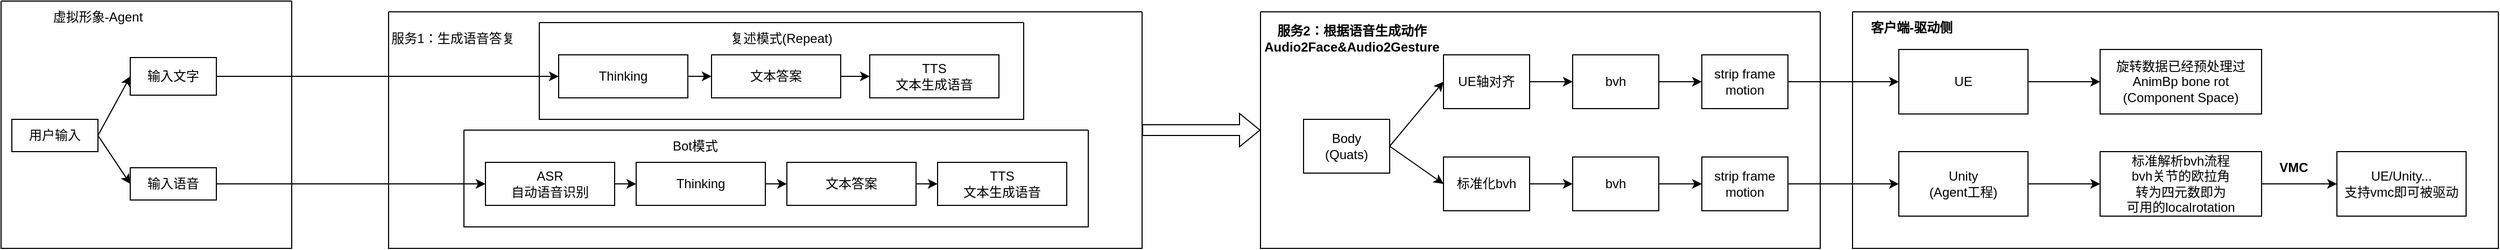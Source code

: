 <mxfile version="23.0.2" type="github">
  <diagram name="第 1 页" id="l-pE-jZl2FhNRzLXK9Ny">
    <mxGraphModel dx="2710" dy="1740" grid="1" gridSize="10" guides="1" tooltips="1" connect="1" arrows="1" fold="1" page="1" pageScale="1" pageWidth="827" pageHeight="1169" math="0" shadow="0">
      <root>
        <mxCell id="0" />
        <mxCell id="1" parent="0" />
        <mxCell id="SOFfAEYoUV6gIpj9PbRY-2" value="" style="swimlane;startSize=0;" parent="1" vertex="1">
          <mxGeometry x="90" y="320" width="520" height="220" as="geometry" />
        </mxCell>
        <mxCell id="SOFfAEYoUV6gIpj9PbRY-1" value="Body&lt;br&gt;(Quats)" style="rounded=0;whiteSpace=wrap;html=1;" parent="SOFfAEYoUV6gIpj9PbRY-2" vertex="1">
          <mxGeometry x="40" y="100" width="80" height="50" as="geometry" />
        </mxCell>
        <mxCell id="SOFfAEYoUV6gIpj9PbRY-4" value="bvh" style="rounded=0;whiteSpace=wrap;html=1;" parent="SOFfAEYoUV6gIpj9PbRY-2" vertex="1">
          <mxGeometry x="290" y="40" width="80" height="50" as="geometry" />
        </mxCell>
        <mxCell id="SOFfAEYoUV6gIpj9PbRY-5" value="UE轴对齐" style="rounded=0;whiteSpace=wrap;html=1;" parent="SOFfAEYoUV6gIpj9PbRY-2" vertex="1">
          <mxGeometry x="170" y="40" width="80" height="50" as="geometry" />
        </mxCell>
        <mxCell id="SOFfAEYoUV6gIpj9PbRY-9" value="strip frame motion" style="rounded=0;whiteSpace=wrap;html=1;" parent="SOFfAEYoUV6gIpj9PbRY-2" vertex="1">
          <mxGeometry x="410" y="40" width="80" height="50" as="geometry" />
        </mxCell>
        <mxCell id="SOFfAEYoUV6gIpj9PbRY-10" value="bvh" style="rounded=0;whiteSpace=wrap;html=1;" parent="SOFfAEYoUV6gIpj9PbRY-2" vertex="1">
          <mxGeometry x="290" y="135" width="80" height="50" as="geometry" />
        </mxCell>
        <mxCell id="SOFfAEYoUV6gIpj9PbRY-11" value="strip frame motion" style="rounded=0;whiteSpace=wrap;html=1;" parent="SOFfAEYoUV6gIpj9PbRY-2" vertex="1">
          <mxGeometry x="410" y="135" width="80" height="50" as="geometry" />
        </mxCell>
        <mxCell id="SOFfAEYoUV6gIpj9PbRY-14" value="标准化bvh" style="rounded=0;whiteSpace=wrap;html=1;" parent="SOFfAEYoUV6gIpj9PbRY-2" vertex="1">
          <mxGeometry x="170" y="135" width="80" height="50" as="geometry" />
        </mxCell>
        <mxCell id="SOFfAEYoUV6gIpj9PbRY-15" value="&lt;b&gt;服务2：根据语音生成动作Audio2Face&amp;amp;Audio2Gesture&lt;/b&gt;" style="text;html=1;strokeColor=none;fillColor=none;align=center;verticalAlign=middle;whiteSpace=wrap;rounded=0;" parent="SOFfAEYoUV6gIpj9PbRY-2" vertex="1">
          <mxGeometry y="10" width="170" height="30" as="geometry" />
        </mxCell>
        <mxCell id="SOFfAEYoUV6gIpj9PbRY-25" value="" style="endArrow=classic;html=1;rounded=0;exitX=1;exitY=0.5;exitDx=0;exitDy=0;entryX=0;entryY=0.5;entryDx=0;entryDy=0;" parent="SOFfAEYoUV6gIpj9PbRY-2" source="SOFfAEYoUV6gIpj9PbRY-1" target="SOFfAEYoUV6gIpj9PbRY-5" edge="1">
          <mxGeometry width="50" height="50" relative="1" as="geometry">
            <mxPoint x="220" y="-40" as="sourcePoint" />
            <mxPoint x="270" y="-90" as="targetPoint" />
          </mxGeometry>
        </mxCell>
        <mxCell id="SOFfAEYoUV6gIpj9PbRY-26" value="" style="endArrow=classic;html=1;rounded=0;exitX=1;exitY=0.5;exitDx=0;exitDy=0;entryX=0;entryY=0.5;entryDx=0;entryDy=0;" parent="SOFfAEYoUV6gIpj9PbRY-2" source="SOFfAEYoUV6gIpj9PbRY-1" target="SOFfAEYoUV6gIpj9PbRY-14" edge="1">
          <mxGeometry width="50" height="50" relative="1" as="geometry">
            <mxPoint x="160" y="370" as="sourcePoint" />
            <mxPoint x="210" y="320" as="targetPoint" />
          </mxGeometry>
        </mxCell>
        <mxCell id="SOFfAEYoUV6gIpj9PbRY-27" value="" style="endArrow=classic;html=1;rounded=0;exitX=1;exitY=0.5;exitDx=0;exitDy=0;entryX=0;entryY=0.5;entryDx=0;entryDy=0;" parent="SOFfAEYoUV6gIpj9PbRY-2" source="SOFfAEYoUV6gIpj9PbRY-5" target="SOFfAEYoUV6gIpj9PbRY-4" edge="1">
          <mxGeometry width="50" height="50" relative="1" as="geometry">
            <mxPoint x="390" y="390" as="sourcePoint" />
            <mxPoint x="440" y="340" as="targetPoint" />
          </mxGeometry>
        </mxCell>
        <mxCell id="SOFfAEYoUV6gIpj9PbRY-28" value="" style="endArrow=classic;html=1;rounded=0;exitX=1;exitY=0.5;exitDx=0;exitDy=0;entryX=0;entryY=0.5;entryDx=0;entryDy=0;" parent="SOFfAEYoUV6gIpj9PbRY-2" source="SOFfAEYoUV6gIpj9PbRY-14" target="SOFfAEYoUV6gIpj9PbRY-10" edge="1">
          <mxGeometry width="50" height="50" relative="1" as="geometry">
            <mxPoint x="260" y="75" as="sourcePoint" />
            <mxPoint x="300" y="75" as="targetPoint" />
          </mxGeometry>
        </mxCell>
        <mxCell id="SOFfAEYoUV6gIpj9PbRY-29" value="" style="endArrow=classic;html=1;rounded=0;exitX=1;exitY=0.5;exitDx=0;exitDy=0;entryX=0;entryY=0.5;entryDx=0;entryDy=0;" parent="SOFfAEYoUV6gIpj9PbRY-2" source="SOFfAEYoUV6gIpj9PbRY-10" target="SOFfAEYoUV6gIpj9PbRY-11" edge="1">
          <mxGeometry width="50" height="50" relative="1" as="geometry">
            <mxPoint x="260" y="170" as="sourcePoint" />
            <mxPoint x="300" y="170" as="targetPoint" />
          </mxGeometry>
        </mxCell>
        <mxCell id="SOFfAEYoUV6gIpj9PbRY-30" value="" style="endArrow=classic;html=1;rounded=0;exitX=1;exitY=0.5;exitDx=0;exitDy=0;entryX=0;entryY=0.5;entryDx=0;entryDy=0;" parent="SOFfAEYoUV6gIpj9PbRY-2" source="SOFfAEYoUV6gIpj9PbRY-4" target="SOFfAEYoUV6gIpj9PbRY-9" edge="1">
          <mxGeometry width="50" height="50" relative="1" as="geometry">
            <mxPoint x="380" y="170" as="sourcePoint" />
            <mxPoint x="420" y="170" as="targetPoint" />
          </mxGeometry>
        </mxCell>
        <mxCell id="SOFfAEYoUV6gIpj9PbRY-31" value="" style="endArrow=classic;html=1;rounded=0;exitX=1;exitY=0.5;exitDx=0;exitDy=0;entryX=0;entryY=0.5;entryDx=0;entryDy=0;" parent="1" source="SOFfAEYoUV6gIpj9PbRY-9" target="SOFfAEYoUV6gIpj9PbRY-6" edge="1">
          <mxGeometry width="50" height="50" relative="1" as="geometry">
            <mxPoint x="470" y="395" as="sourcePoint" />
            <mxPoint x="510" y="395" as="targetPoint" />
          </mxGeometry>
        </mxCell>
        <mxCell id="SOFfAEYoUV6gIpj9PbRY-32" value="" style="endArrow=classic;html=1;rounded=0;exitX=1;exitY=0.5;exitDx=0;exitDy=0;entryX=0;entryY=0.5;entryDx=0;entryDy=0;" parent="1" source="SOFfAEYoUV6gIpj9PbRY-11" target="SOFfAEYoUV6gIpj9PbRY-7" edge="1">
          <mxGeometry width="50" height="50" relative="1" as="geometry">
            <mxPoint x="590" y="395" as="sourcePoint" />
            <mxPoint x="660" y="395" as="targetPoint" />
          </mxGeometry>
        </mxCell>
        <mxCell id="SOFfAEYoUV6gIpj9PbRY-33" value="" style="swimlane;startSize=0;" parent="1" vertex="1">
          <mxGeometry x="640" y="320" width="600" height="220" as="geometry" />
        </mxCell>
        <mxCell id="SOFfAEYoUV6gIpj9PbRY-6" value="UE" style="rounded=0;whiteSpace=wrap;html=1;" parent="SOFfAEYoUV6gIpj9PbRY-33" vertex="1">
          <mxGeometry x="43" y="35" width="120" height="60" as="geometry" />
        </mxCell>
        <mxCell id="SOFfAEYoUV6gIpj9PbRY-7" value="Unity&lt;br&gt;(Agent工程)" style="rounded=0;whiteSpace=wrap;html=1;" parent="SOFfAEYoUV6gIpj9PbRY-33" vertex="1">
          <mxGeometry x="43" y="130" width="120" height="60" as="geometry" />
        </mxCell>
        <mxCell id="SOFfAEYoUV6gIpj9PbRY-34" value="&lt;b&gt;客户端-驱动侧&lt;/b&gt;" style="text;html=1;strokeColor=none;fillColor=none;align=center;verticalAlign=middle;whiteSpace=wrap;rounded=0;" parent="SOFfAEYoUV6gIpj9PbRY-33" vertex="1">
          <mxGeometry x="10" width="90" height="30" as="geometry" />
        </mxCell>
        <mxCell id="SOFfAEYoUV6gIpj9PbRY-35" value="旋转数据已经预处理过&lt;br&gt;AnimBp bone rot&lt;br&gt;(Component Space)" style="rounded=0;whiteSpace=wrap;html=1;" parent="SOFfAEYoUV6gIpj9PbRY-33" vertex="1">
          <mxGeometry x="230" y="35" width="150" height="60" as="geometry" />
        </mxCell>
        <mxCell id="SOFfAEYoUV6gIpj9PbRY-36" value="标准解析bvh流程&lt;br&gt;bvh关节的欧拉角&lt;br&gt;转为四元数即为&lt;br&gt;可用的localrotation" style="rounded=0;whiteSpace=wrap;html=1;" parent="SOFfAEYoUV6gIpj9PbRY-33" vertex="1">
          <mxGeometry x="230" y="130" width="150" height="60" as="geometry" />
        </mxCell>
        <mxCell id="SOFfAEYoUV6gIpj9PbRY-37" value="" style="endArrow=classic;html=1;rounded=0;entryX=0;entryY=0.5;entryDx=0;entryDy=0;exitX=1;exitY=0.5;exitDx=0;exitDy=0;" parent="SOFfAEYoUV6gIpj9PbRY-33" source="SOFfAEYoUV6gIpj9PbRY-6" target="SOFfAEYoUV6gIpj9PbRY-35" edge="1">
          <mxGeometry width="50" height="50" relative="1" as="geometry">
            <mxPoint x="160" y="65" as="sourcePoint" />
            <mxPoint x="-130" y="75" as="targetPoint" />
          </mxGeometry>
        </mxCell>
        <mxCell id="SOFfAEYoUV6gIpj9PbRY-38" value="" style="endArrow=classic;html=1;rounded=0;entryX=0;entryY=0.5;entryDx=0;entryDy=0;exitX=1;exitY=0.5;exitDx=0;exitDy=0;" parent="SOFfAEYoUV6gIpj9PbRY-33" source="SOFfAEYoUV6gIpj9PbRY-7" target="SOFfAEYoUV6gIpj9PbRY-36" edge="1">
          <mxGeometry width="50" height="50" relative="1" as="geometry">
            <mxPoint x="173" y="75" as="sourcePoint" />
            <mxPoint x="240" y="75" as="targetPoint" />
          </mxGeometry>
        </mxCell>
        <mxCell id="SOFfAEYoUV6gIpj9PbRY-39" value="UE/Unity...&lt;br&gt;支持vmc即可被驱动" style="rounded=0;whiteSpace=wrap;html=1;" parent="SOFfAEYoUV6gIpj9PbRY-33" vertex="1">
          <mxGeometry x="450" y="130" width="120" height="60" as="geometry" />
        </mxCell>
        <mxCell id="SOFfAEYoUV6gIpj9PbRY-40" value="" style="endArrow=classic;html=1;rounded=0;entryX=0;entryY=0.5;entryDx=0;entryDy=0;exitX=1;exitY=0.5;exitDx=0;exitDy=0;" parent="SOFfAEYoUV6gIpj9PbRY-33" source="SOFfAEYoUV6gIpj9PbRY-36" target="SOFfAEYoUV6gIpj9PbRY-39" edge="1">
          <mxGeometry width="50" height="50" relative="1" as="geometry">
            <mxPoint x="390" y="164.5" as="sourcePoint" />
            <mxPoint x="457" y="164.5" as="targetPoint" />
          </mxGeometry>
        </mxCell>
        <mxCell id="SOFfAEYoUV6gIpj9PbRY-41" value="&lt;b&gt;VMC&lt;/b&gt;" style="text;html=1;strokeColor=none;fillColor=none;align=center;verticalAlign=middle;whiteSpace=wrap;rounded=0;" parent="SOFfAEYoUV6gIpj9PbRY-33" vertex="1">
          <mxGeometry x="380" y="130" width="60" height="30" as="geometry" />
        </mxCell>
        <mxCell id="_PYBqEXPpF2akzC7-0be-2" value="" style="swimlane;startSize=0;" vertex="1" parent="1">
          <mxGeometry x="-720" y="320" width="700" height="220" as="geometry" />
        </mxCell>
        <mxCell id="_PYBqEXPpF2akzC7-0be-5" value="" style="swimlane;startSize=0;" vertex="1" parent="_PYBqEXPpF2akzC7-0be-2">
          <mxGeometry x="140" y="10" width="450" height="90" as="geometry" />
        </mxCell>
        <mxCell id="_PYBqEXPpF2akzC7-0be-4" value="TTS&lt;br&gt;文本生成语音" style="rounded=0;whiteSpace=wrap;html=1;" vertex="1" parent="_PYBqEXPpF2akzC7-0be-5">
          <mxGeometry x="307" y="30" width="120" height="40" as="geometry" />
        </mxCell>
        <mxCell id="_PYBqEXPpF2akzC7-0be-3" value="复述模式(Repeat)" style="text;html=1;strokeColor=none;fillColor=none;align=center;verticalAlign=middle;whiteSpace=wrap;rounded=0;" vertex="1" parent="_PYBqEXPpF2akzC7-0be-5">
          <mxGeometry x="170" width="110" height="30" as="geometry" />
        </mxCell>
        <mxCell id="_PYBqEXPpF2akzC7-0be-19" value="Thinking" style="rounded=0;whiteSpace=wrap;html=1;" vertex="1" parent="_PYBqEXPpF2akzC7-0be-5">
          <mxGeometry x="18" y="30" width="120" height="40" as="geometry" />
        </mxCell>
        <mxCell id="_PYBqEXPpF2akzC7-0be-21" value="文本答案" style="rounded=0;whiteSpace=wrap;html=1;" vertex="1" parent="_PYBqEXPpF2akzC7-0be-5">
          <mxGeometry x="160" y="30" width="120" height="40" as="geometry" />
        </mxCell>
        <mxCell id="_PYBqEXPpF2akzC7-0be-25" value="" style="endArrow=classic;html=1;rounded=0;exitX=1;exitY=0.5;exitDx=0;exitDy=0;entryX=0;entryY=0.5;entryDx=0;entryDy=0;" edge="1" parent="_PYBqEXPpF2akzC7-0be-5" source="_PYBqEXPpF2akzC7-0be-19" target="_PYBqEXPpF2akzC7-0be-21">
          <mxGeometry width="50" height="50" relative="1" as="geometry">
            <mxPoint x="170" y="-60" as="sourcePoint" />
            <mxPoint x="220" y="-110" as="targetPoint" />
          </mxGeometry>
        </mxCell>
        <mxCell id="_PYBqEXPpF2akzC7-0be-26" value="" style="endArrow=classic;html=1;rounded=0;exitX=1;exitY=0.5;exitDx=0;exitDy=0;entryX=0;entryY=0.5;entryDx=0;entryDy=0;" edge="1" parent="_PYBqEXPpF2akzC7-0be-5" source="_PYBqEXPpF2akzC7-0be-21" target="_PYBqEXPpF2akzC7-0be-4">
          <mxGeometry width="50" height="50" relative="1" as="geometry">
            <mxPoint x="148" y="60" as="sourcePoint" />
            <mxPoint x="170" y="60" as="targetPoint" />
          </mxGeometry>
        </mxCell>
        <mxCell id="_PYBqEXPpF2akzC7-0be-6" value="" style="swimlane;startSize=0;" vertex="1" parent="_PYBqEXPpF2akzC7-0be-2">
          <mxGeometry x="70" y="110" width="580" height="90" as="geometry" />
        </mxCell>
        <mxCell id="_PYBqEXPpF2akzC7-0be-7" value="ASR&lt;br&gt;自动语音识别" style="rounded=0;whiteSpace=wrap;html=1;" vertex="1" parent="_PYBqEXPpF2akzC7-0be-6">
          <mxGeometry x="20" y="30" width="120" height="40" as="geometry" />
        </mxCell>
        <mxCell id="_PYBqEXPpF2akzC7-0be-8" value="Bot模式" style="text;html=1;strokeColor=none;fillColor=none;align=center;verticalAlign=middle;whiteSpace=wrap;rounded=0;" vertex="1" parent="_PYBqEXPpF2akzC7-0be-6">
          <mxGeometry x="160" width="110" height="30" as="geometry" />
        </mxCell>
        <mxCell id="_PYBqEXPpF2akzC7-0be-9" value="TTS&lt;br style=&quot;border-color: var(--border-color);&quot;&gt;文本生成语音" style="rounded=0;whiteSpace=wrap;html=1;" vertex="1" parent="_PYBqEXPpF2akzC7-0be-6">
          <mxGeometry x="440" y="30" width="120" height="40" as="geometry" />
        </mxCell>
        <mxCell id="_PYBqEXPpF2akzC7-0be-10" value="Thinking" style="rounded=0;whiteSpace=wrap;html=1;" vertex="1" parent="_PYBqEXPpF2akzC7-0be-6">
          <mxGeometry x="160" y="30" width="120" height="40" as="geometry" />
        </mxCell>
        <mxCell id="_PYBqEXPpF2akzC7-0be-11" value="" style="endArrow=classic;html=1;rounded=0;exitX=1;exitY=0.5;exitDx=0;exitDy=0;entryX=0;entryY=0.5;entryDx=0;entryDy=0;" edge="1" parent="_PYBqEXPpF2akzC7-0be-6" source="_PYBqEXPpF2akzC7-0be-7" target="_PYBqEXPpF2akzC7-0be-10">
          <mxGeometry width="50" height="50" relative="1" as="geometry">
            <mxPoint x="150" y="-10" as="sourcePoint" />
            <mxPoint x="200" y="-60" as="targetPoint" />
          </mxGeometry>
        </mxCell>
        <mxCell id="_PYBqEXPpF2akzC7-0be-22" value="文本答案" style="rounded=0;whiteSpace=wrap;html=1;" vertex="1" parent="_PYBqEXPpF2akzC7-0be-6">
          <mxGeometry x="300" y="30" width="120" height="40" as="geometry" />
        </mxCell>
        <mxCell id="_PYBqEXPpF2akzC7-0be-23" value="" style="endArrow=classic;html=1;rounded=0;exitX=1;exitY=0.5;exitDx=0;exitDy=0;entryX=0;entryY=0.5;entryDx=0;entryDy=0;" edge="1" parent="_PYBqEXPpF2akzC7-0be-6" source="_PYBqEXPpF2akzC7-0be-10" target="_PYBqEXPpF2akzC7-0be-22">
          <mxGeometry width="50" height="50" relative="1" as="geometry">
            <mxPoint x="340" y="210" as="sourcePoint" />
            <mxPoint x="390" y="160" as="targetPoint" />
          </mxGeometry>
        </mxCell>
        <mxCell id="_PYBqEXPpF2akzC7-0be-31" value="服务1：生成语音答复" style="text;html=1;strokeColor=none;fillColor=none;align=center;verticalAlign=middle;whiteSpace=wrap;rounded=0;" vertex="1" parent="_PYBqEXPpF2akzC7-0be-2">
          <mxGeometry y="10" width="120" height="30" as="geometry" />
        </mxCell>
        <mxCell id="_PYBqEXPpF2akzC7-0be-13" value="" style="swimlane;startSize=0;" vertex="1" parent="1">
          <mxGeometry x="-1080" y="310" width="270" height="230" as="geometry" />
        </mxCell>
        <mxCell id="_PYBqEXPpF2akzC7-0be-14" value="虚拟形象-Agent" style="text;html=1;strokeColor=none;fillColor=none;align=center;verticalAlign=middle;whiteSpace=wrap;rounded=0;" vertex="1" parent="_PYBqEXPpF2akzC7-0be-13">
          <mxGeometry x="40" width="100" height="30" as="geometry" />
        </mxCell>
        <mxCell id="_PYBqEXPpF2akzC7-0be-15" value="用户输入" style="rounded=0;whiteSpace=wrap;html=1;" vertex="1" parent="_PYBqEXPpF2akzC7-0be-13">
          <mxGeometry x="10" y="110" width="80" height="30" as="geometry" />
        </mxCell>
        <mxCell id="_PYBqEXPpF2akzC7-0be-16" value="输入文字" style="rounded=0;whiteSpace=wrap;html=1;" vertex="1" parent="_PYBqEXPpF2akzC7-0be-13">
          <mxGeometry x="120" y="52.5" width="80" height="35" as="geometry" />
        </mxCell>
        <mxCell id="_PYBqEXPpF2akzC7-0be-17" value="输入语音" style="rounded=0;whiteSpace=wrap;html=1;" vertex="1" parent="_PYBqEXPpF2akzC7-0be-13">
          <mxGeometry x="120" y="155" width="80" height="30" as="geometry" />
        </mxCell>
        <mxCell id="_PYBqEXPpF2akzC7-0be-27" value="" style="endArrow=classic;html=1;rounded=0;exitX=1;exitY=0.5;exitDx=0;exitDy=0;entryX=0;entryY=0.5;entryDx=0;entryDy=0;" edge="1" parent="_PYBqEXPpF2akzC7-0be-13" source="_PYBqEXPpF2akzC7-0be-15" target="_PYBqEXPpF2akzC7-0be-16">
          <mxGeometry width="50" height="50" relative="1" as="geometry">
            <mxPoint x="120" y="-10" as="sourcePoint" />
            <mxPoint x="170" y="-60" as="targetPoint" />
          </mxGeometry>
        </mxCell>
        <mxCell id="_PYBqEXPpF2akzC7-0be-28" value="" style="endArrow=classic;html=1;rounded=0;exitX=1;exitY=0.5;exitDx=0;exitDy=0;entryX=0;entryY=0.5;entryDx=0;entryDy=0;" edge="1" parent="_PYBqEXPpF2akzC7-0be-13" source="_PYBqEXPpF2akzC7-0be-15" target="_PYBqEXPpF2akzC7-0be-17">
          <mxGeometry width="50" height="50" relative="1" as="geometry">
            <mxPoint x="100" y="115" as="sourcePoint" />
            <mxPoint x="120" y="75" as="targetPoint" />
          </mxGeometry>
        </mxCell>
        <mxCell id="_PYBqEXPpF2akzC7-0be-24" value="" style="endArrow=classic;html=1;rounded=0;entryX=0;entryY=0.5;entryDx=0;entryDy=0;" edge="1" parent="1" target="_PYBqEXPpF2akzC7-0be-9">
          <mxGeometry width="50" height="50" relative="1" as="geometry">
            <mxPoint x="-230" y="480" as="sourcePoint" />
            <mxPoint x="-340" y="490" as="targetPoint" />
          </mxGeometry>
        </mxCell>
        <mxCell id="_PYBqEXPpF2akzC7-0be-29" value="" style="endArrow=classic;html=1;rounded=0;exitX=1;exitY=0.5;exitDx=0;exitDy=0;entryX=0;entryY=0.5;entryDx=0;entryDy=0;" edge="1" parent="1" source="_PYBqEXPpF2akzC7-0be-16" target="_PYBqEXPpF2akzC7-0be-19">
          <mxGeometry width="50" height="50" relative="1" as="geometry">
            <mxPoint x="-810" y="410" as="sourcePoint" />
            <mxPoint x="-760" y="360" as="targetPoint" />
          </mxGeometry>
        </mxCell>
        <mxCell id="_PYBqEXPpF2akzC7-0be-30" value="" style="endArrow=classic;html=1;rounded=0;exitX=1;exitY=0.5;exitDx=0;exitDy=0;entryX=0;entryY=0.5;entryDx=0;entryDy=0;" edge="1" parent="1" source="_PYBqEXPpF2akzC7-0be-17" target="_PYBqEXPpF2akzC7-0be-7">
          <mxGeometry width="50" height="50" relative="1" as="geometry">
            <mxPoint x="-730" y="610" as="sourcePoint" />
            <mxPoint x="-680" y="560" as="targetPoint" />
          </mxGeometry>
        </mxCell>
        <mxCell id="_PYBqEXPpF2akzC7-0be-32" value="" style="shape=flexArrow;endArrow=classic;html=1;rounded=0;exitX=1;exitY=0.5;exitDx=0;exitDy=0;entryX=0;entryY=0.5;entryDx=0;entryDy=0;" edge="1" parent="1" source="_PYBqEXPpF2akzC7-0be-2" target="SOFfAEYoUV6gIpj9PbRY-2">
          <mxGeometry width="50" height="50" relative="1" as="geometry">
            <mxPoint x="90" y="730" as="sourcePoint" />
            <mxPoint x="140" y="680" as="targetPoint" />
          </mxGeometry>
        </mxCell>
      </root>
    </mxGraphModel>
  </diagram>
</mxfile>
